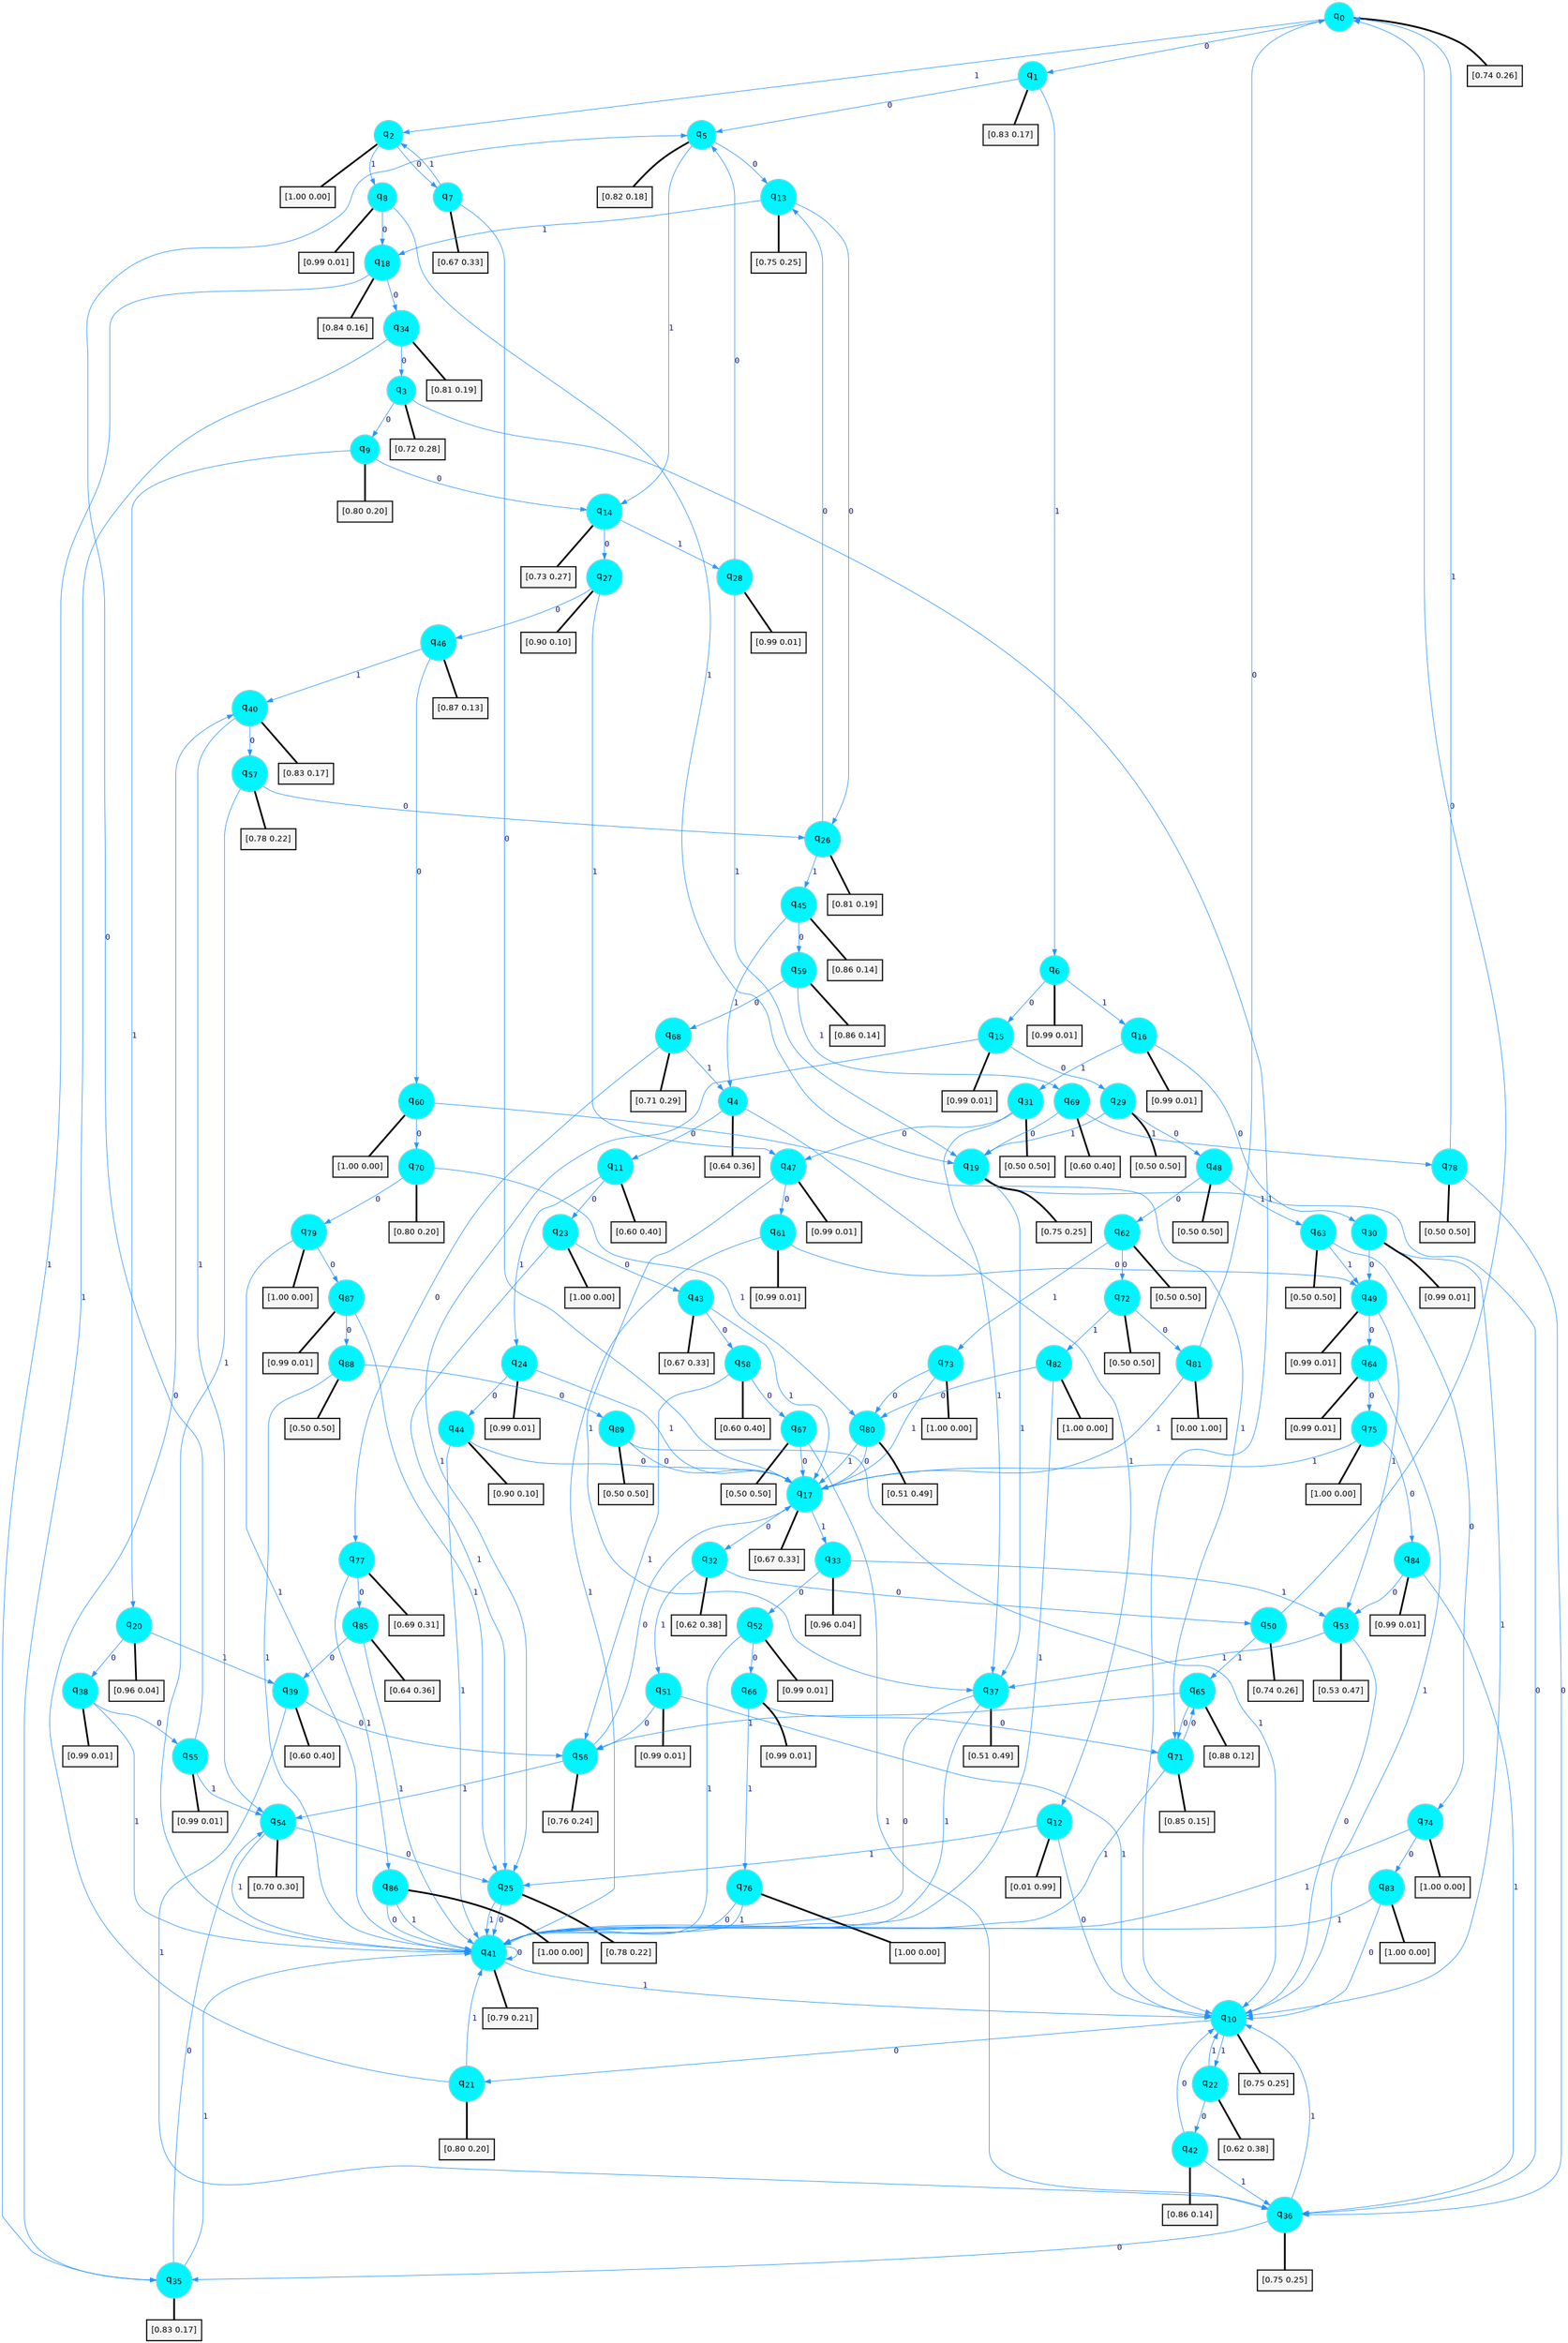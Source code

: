 digraph G {
graph [
bgcolor=transparent, dpi=300, rankdir=TD, size="40,25"];
node [
color=gray, fillcolor=turquoise1, fontcolor=black, fontname=Helvetica, fontsize=16, fontweight=bold, shape=circle, style=filled];
edge [
arrowsize=1, color=dodgerblue1, fontcolor=midnightblue, fontname=courier, fontweight=bold, penwidth=1, style=solid, weight=20];
0[label=<q<SUB>0</SUB>>];
1[label=<q<SUB>1</SUB>>];
2[label=<q<SUB>2</SUB>>];
3[label=<q<SUB>3</SUB>>];
4[label=<q<SUB>4</SUB>>];
5[label=<q<SUB>5</SUB>>];
6[label=<q<SUB>6</SUB>>];
7[label=<q<SUB>7</SUB>>];
8[label=<q<SUB>8</SUB>>];
9[label=<q<SUB>9</SUB>>];
10[label=<q<SUB>10</SUB>>];
11[label=<q<SUB>11</SUB>>];
12[label=<q<SUB>12</SUB>>];
13[label=<q<SUB>13</SUB>>];
14[label=<q<SUB>14</SUB>>];
15[label=<q<SUB>15</SUB>>];
16[label=<q<SUB>16</SUB>>];
17[label=<q<SUB>17</SUB>>];
18[label=<q<SUB>18</SUB>>];
19[label=<q<SUB>19</SUB>>];
20[label=<q<SUB>20</SUB>>];
21[label=<q<SUB>21</SUB>>];
22[label=<q<SUB>22</SUB>>];
23[label=<q<SUB>23</SUB>>];
24[label=<q<SUB>24</SUB>>];
25[label=<q<SUB>25</SUB>>];
26[label=<q<SUB>26</SUB>>];
27[label=<q<SUB>27</SUB>>];
28[label=<q<SUB>28</SUB>>];
29[label=<q<SUB>29</SUB>>];
30[label=<q<SUB>30</SUB>>];
31[label=<q<SUB>31</SUB>>];
32[label=<q<SUB>32</SUB>>];
33[label=<q<SUB>33</SUB>>];
34[label=<q<SUB>34</SUB>>];
35[label=<q<SUB>35</SUB>>];
36[label=<q<SUB>36</SUB>>];
37[label=<q<SUB>37</SUB>>];
38[label=<q<SUB>38</SUB>>];
39[label=<q<SUB>39</SUB>>];
40[label=<q<SUB>40</SUB>>];
41[label=<q<SUB>41</SUB>>];
42[label=<q<SUB>42</SUB>>];
43[label=<q<SUB>43</SUB>>];
44[label=<q<SUB>44</SUB>>];
45[label=<q<SUB>45</SUB>>];
46[label=<q<SUB>46</SUB>>];
47[label=<q<SUB>47</SUB>>];
48[label=<q<SUB>48</SUB>>];
49[label=<q<SUB>49</SUB>>];
50[label=<q<SUB>50</SUB>>];
51[label=<q<SUB>51</SUB>>];
52[label=<q<SUB>52</SUB>>];
53[label=<q<SUB>53</SUB>>];
54[label=<q<SUB>54</SUB>>];
55[label=<q<SUB>55</SUB>>];
56[label=<q<SUB>56</SUB>>];
57[label=<q<SUB>57</SUB>>];
58[label=<q<SUB>58</SUB>>];
59[label=<q<SUB>59</SUB>>];
60[label=<q<SUB>60</SUB>>];
61[label=<q<SUB>61</SUB>>];
62[label=<q<SUB>62</SUB>>];
63[label=<q<SUB>63</SUB>>];
64[label=<q<SUB>64</SUB>>];
65[label=<q<SUB>65</SUB>>];
66[label=<q<SUB>66</SUB>>];
67[label=<q<SUB>67</SUB>>];
68[label=<q<SUB>68</SUB>>];
69[label=<q<SUB>69</SUB>>];
70[label=<q<SUB>70</SUB>>];
71[label=<q<SUB>71</SUB>>];
72[label=<q<SUB>72</SUB>>];
73[label=<q<SUB>73</SUB>>];
74[label=<q<SUB>74</SUB>>];
75[label=<q<SUB>75</SUB>>];
76[label=<q<SUB>76</SUB>>];
77[label=<q<SUB>77</SUB>>];
78[label=<q<SUB>78</SUB>>];
79[label=<q<SUB>79</SUB>>];
80[label=<q<SUB>80</SUB>>];
81[label=<q<SUB>81</SUB>>];
82[label=<q<SUB>82</SUB>>];
83[label=<q<SUB>83</SUB>>];
84[label=<q<SUB>84</SUB>>];
85[label=<q<SUB>85</SUB>>];
86[label=<q<SUB>86</SUB>>];
87[label=<q<SUB>87</SUB>>];
88[label=<q<SUB>88</SUB>>];
89[label=<q<SUB>89</SUB>>];
90[label="[0.74 0.26]", shape=box,fontcolor=black, fontname=Helvetica, fontsize=14, penwidth=2, fillcolor=whitesmoke,color=black];
91[label="[0.83 0.17]", shape=box,fontcolor=black, fontname=Helvetica, fontsize=14, penwidth=2, fillcolor=whitesmoke,color=black];
92[label="[1.00 0.00]", shape=box,fontcolor=black, fontname=Helvetica, fontsize=14, penwidth=2, fillcolor=whitesmoke,color=black];
93[label="[0.72 0.28]", shape=box,fontcolor=black, fontname=Helvetica, fontsize=14, penwidth=2, fillcolor=whitesmoke,color=black];
94[label="[0.64 0.36]", shape=box,fontcolor=black, fontname=Helvetica, fontsize=14, penwidth=2, fillcolor=whitesmoke,color=black];
95[label="[0.82 0.18]", shape=box,fontcolor=black, fontname=Helvetica, fontsize=14, penwidth=2, fillcolor=whitesmoke,color=black];
96[label="[0.99 0.01]", shape=box,fontcolor=black, fontname=Helvetica, fontsize=14, penwidth=2, fillcolor=whitesmoke,color=black];
97[label="[0.67 0.33]", shape=box,fontcolor=black, fontname=Helvetica, fontsize=14, penwidth=2, fillcolor=whitesmoke,color=black];
98[label="[0.99 0.01]", shape=box,fontcolor=black, fontname=Helvetica, fontsize=14, penwidth=2, fillcolor=whitesmoke,color=black];
99[label="[0.80 0.20]", shape=box,fontcolor=black, fontname=Helvetica, fontsize=14, penwidth=2, fillcolor=whitesmoke,color=black];
100[label="[0.75 0.25]", shape=box,fontcolor=black, fontname=Helvetica, fontsize=14, penwidth=2, fillcolor=whitesmoke,color=black];
101[label="[0.60 0.40]", shape=box,fontcolor=black, fontname=Helvetica, fontsize=14, penwidth=2, fillcolor=whitesmoke,color=black];
102[label="[0.01 0.99]", shape=box,fontcolor=black, fontname=Helvetica, fontsize=14, penwidth=2, fillcolor=whitesmoke,color=black];
103[label="[0.75 0.25]", shape=box,fontcolor=black, fontname=Helvetica, fontsize=14, penwidth=2, fillcolor=whitesmoke,color=black];
104[label="[0.73 0.27]", shape=box,fontcolor=black, fontname=Helvetica, fontsize=14, penwidth=2, fillcolor=whitesmoke,color=black];
105[label="[0.99 0.01]", shape=box,fontcolor=black, fontname=Helvetica, fontsize=14, penwidth=2, fillcolor=whitesmoke,color=black];
106[label="[0.99 0.01]", shape=box,fontcolor=black, fontname=Helvetica, fontsize=14, penwidth=2, fillcolor=whitesmoke,color=black];
107[label="[0.67 0.33]", shape=box,fontcolor=black, fontname=Helvetica, fontsize=14, penwidth=2, fillcolor=whitesmoke,color=black];
108[label="[0.84 0.16]", shape=box,fontcolor=black, fontname=Helvetica, fontsize=14, penwidth=2, fillcolor=whitesmoke,color=black];
109[label="[0.75 0.25]", shape=box,fontcolor=black, fontname=Helvetica, fontsize=14, penwidth=2, fillcolor=whitesmoke,color=black];
110[label="[0.96 0.04]", shape=box,fontcolor=black, fontname=Helvetica, fontsize=14, penwidth=2, fillcolor=whitesmoke,color=black];
111[label="[0.80 0.20]", shape=box,fontcolor=black, fontname=Helvetica, fontsize=14, penwidth=2, fillcolor=whitesmoke,color=black];
112[label="[0.62 0.38]", shape=box,fontcolor=black, fontname=Helvetica, fontsize=14, penwidth=2, fillcolor=whitesmoke,color=black];
113[label="[1.00 0.00]", shape=box,fontcolor=black, fontname=Helvetica, fontsize=14, penwidth=2, fillcolor=whitesmoke,color=black];
114[label="[0.99 0.01]", shape=box,fontcolor=black, fontname=Helvetica, fontsize=14, penwidth=2, fillcolor=whitesmoke,color=black];
115[label="[0.78 0.22]", shape=box,fontcolor=black, fontname=Helvetica, fontsize=14, penwidth=2, fillcolor=whitesmoke,color=black];
116[label="[0.81 0.19]", shape=box,fontcolor=black, fontname=Helvetica, fontsize=14, penwidth=2, fillcolor=whitesmoke,color=black];
117[label="[0.90 0.10]", shape=box,fontcolor=black, fontname=Helvetica, fontsize=14, penwidth=2, fillcolor=whitesmoke,color=black];
118[label="[0.99 0.01]", shape=box,fontcolor=black, fontname=Helvetica, fontsize=14, penwidth=2, fillcolor=whitesmoke,color=black];
119[label="[0.50 0.50]", shape=box,fontcolor=black, fontname=Helvetica, fontsize=14, penwidth=2, fillcolor=whitesmoke,color=black];
120[label="[0.99 0.01]", shape=box,fontcolor=black, fontname=Helvetica, fontsize=14, penwidth=2, fillcolor=whitesmoke,color=black];
121[label="[0.50 0.50]", shape=box,fontcolor=black, fontname=Helvetica, fontsize=14, penwidth=2, fillcolor=whitesmoke,color=black];
122[label="[0.62 0.38]", shape=box,fontcolor=black, fontname=Helvetica, fontsize=14, penwidth=2, fillcolor=whitesmoke,color=black];
123[label="[0.96 0.04]", shape=box,fontcolor=black, fontname=Helvetica, fontsize=14, penwidth=2, fillcolor=whitesmoke,color=black];
124[label="[0.81 0.19]", shape=box,fontcolor=black, fontname=Helvetica, fontsize=14, penwidth=2, fillcolor=whitesmoke,color=black];
125[label="[0.83 0.17]", shape=box,fontcolor=black, fontname=Helvetica, fontsize=14, penwidth=2, fillcolor=whitesmoke,color=black];
126[label="[0.75 0.25]", shape=box,fontcolor=black, fontname=Helvetica, fontsize=14, penwidth=2, fillcolor=whitesmoke,color=black];
127[label="[0.51 0.49]", shape=box,fontcolor=black, fontname=Helvetica, fontsize=14, penwidth=2, fillcolor=whitesmoke,color=black];
128[label="[0.99 0.01]", shape=box,fontcolor=black, fontname=Helvetica, fontsize=14, penwidth=2, fillcolor=whitesmoke,color=black];
129[label="[0.60 0.40]", shape=box,fontcolor=black, fontname=Helvetica, fontsize=14, penwidth=2, fillcolor=whitesmoke,color=black];
130[label="[0.83 0.17]", shape=box,fontcolor=black, fontname=Helvetica, fontsize=14, penwidth=2, fillcolor=whitesmoke,color=black];
131[label="[0.79 0.21]", shape=box,fontcolor=black, fontname=Helvetica, fontsize=14, penwidth=2, fillcolor=whitesmoke,color=black];
132[label="[0.86 0.14]", shape=box,fontcolor=black, fontname=Helvetica, fontsize=14, penwidth=2, fillcolor=whitesmoke,color=black];
133[label="[0.67 0.33]", shape=box,fontcolor=black, fontname=Helvetica, fontsize=14, penwidth=2, fillcolor=whitesmoke,color=black];
134[label="[0.90 0.10]", shape=box,fontcolor=black, fontname=Helvetica, fontsize=14, penwidth=2, fillcolor=whitesmoke,color=black];
135[label="[0.86 0.14]", shape=box,fontcolor=black, fontname=Helvetica, fontsize=14, penwidth=2, fillcolor=whitesmoke,color=black];
136[label="[0.87 0.13]", shape=box,fontcolor=black, fontname=Helvetica, fontsize=14, penwidth=2, fillcolor=whitesmoke,color=black];
137[label="[0.99 0.01]", shape=box,fontcolor=black, fontname=Helvetica, fontsize=14, penwidth=2, fillcolor=whitesmoke,color=black];
138[label="[0.50 0.50]", shape=box,fontcolor=black, fontname=Helvetica, fontsize=14, penwidth=2, fillcolor=whitesmoke,color=black];
139[label="[0.99 0.01]", shape=box,fontcolor=black, fontname=Helvetica, fontsize=14, penwidth=2, fillcolor=whitesmoke,color=black];
140[label="[0.74 0.26]", shape=box,fontcolor=black, fontname=Helvetica, fontsize=14, penwidth=2, fillcolor=whitesmoke,color=black];
141[label="[0.99 0.01]", shape=box,fontcolor=black, fontname=Helvetica, fontsize=14, penwidth=2, fillcolor=whitesmoke,color=black];
142[label="[0.99 0.01]", shape=box,fontcolor=black, fontname=Helvetica, fontsize=14, penwidth=2, fillcolor=whitesmoke,color=black];
143[label="[0.53 0.47]", shape=box,fontcolor=black, fontname=Helvetica, fontsize=14, penwidth=2, fillcolor=whitesmoke,color=black];
144[label="[0.70 0.30]", shape=box,fontcolor=black, fontname=Helvetica, fontsize=14, penwidth=2, fillcolor=whitesmoke,color=black];
145[label="[0.99 0.01]", shape=box,fontcolor=black, fontname=Helvetica, fontsize=14, penwidth=2, fillcolor=whitesmoke,color=black];
146[label="[0.76 0.24]", shape=box,fontcolor=black, fontname=Helvetica, fontsize=14, penwidth=2, fillcolor=whitesmoke,color=black];
147[label="[0.78 0.22]", shape=box,fontcolor=black, fontname=Helvetica, fontsize=14, penwidth=2, fillcolor=whitesmoke,color=black];
148[label="[0.60 0.40]", shape=box,fontcolor=black, fontname=Helvetica, fontsize=14, penwidth=2, fillcolor=whitesmoke,color=black];
149[label="[0.86 0.14]", shape=box,fontcolor=black, fontname=Helvetica, fontsize=14, penwidth=2, fillcolor=whitesmoke,color=black];
150[label="[1.00 0.00]", shape=box,fontcolor=black, fontname=Helvetica, fontsize=14, penwidth=2, fillcolor=whitesmoke,color=black];
151[label="[0.99 0.01]", shape=box,fontcolor=black, fontname=Helvetica, fontsize=14, penwidth=2, fillcolor=whitesmoke,color=black];
152[label="[0.50 0.50]", shape=box,fontcolor=black, fontname=Helvetica, fontsize=14, penwidth=2, fillcolor=whitesmoke,color=black];
153[label="[0.50 0.50]", shape=box,fontcolor=black, fontname=Helvetica, fontsize=14, penwidth=2, fillcolor=whitesmoke,color=black];
154[label="[0.99 0.01]", shape=box,fontcolor=black, fontname=Helvetica, fontsize=14, penwidth=2, fillcolor=whitesmoke,color=black];
155[label="[0.88 0.12]", shape=box,fontcolor=black, fontname=Helvetica, fontsize=14, penwidth=2, fillcolor=whitesmoke,color=black];
156[label="[0.99 0.01]", shape=box,fontcolor=black, fontname=Helvetica, fontsize=14, penwidth=2, fillcolor=whitesmoke,color=black];
157[label="[0.50 0.50]", shape=box,fontcolor=black, fontname=Helvetica, fontsize=14, penwidth=2, fillcolor=whitesmoke,color=black];
158[label="[0.71 0.29]", shape=box,fontcolor=black, fontname=Helvetica, fontsize=14, penwidth=2, fillcolor=whitesmoke,color=black];
159[label="[0.60 0.40]", shape=box,fontcolor=black, fontname=Helvetica, fontsize=14, penwidth=2, fillcolor=whitesmoke,color=black];
160[label="[0.80 0.20]", shape=box,fontcolor=black, fontname=Helvetica, fontsize=14, penwidth=2, fillcolor=whitesmoke,color=black];
161[label="[0.85 0.15]", shape=box,fontcolor=black, fontname=Helvetica, fontsize=14, penwidth=2, fillcolor=whitesmoke,color=black];
162[label="[0.50 0.50]", shape=box,fontcolor=black, fontname=Helvetica, fontsize=14, penwidth=2, fillcolor=whitesmoke,color=black];
163[label="[1.00 0.00]", shape=box,fontcolor=black, fontname=Helvetica, fontsize=14, penwidth=2, fillcolor=whitesmoke,color=black];
164[label="[1.00 0.00]", shape=box,fontcolor=black, fontname=Helvetica, fontsize=14, penwidth=2, fillcolor=whitesmoke,color=black];
165[label="[1.00 0.00]", shape=box,fontcolor=black, fontname=Helvetica, fontsize=14, penwidth=2, fillcolor=whitesmoke,color=black];
166[label="[1.00 0.00]", shape=box,fontcolor=black, fontname=Helvetica, fontsize=14, penwidth=2, fillcolor=whitesmoke,color=black];
167[label="[0.69 0.31]", shape=box,fontcolor=black, fontname=Helvetica, fontsize=14, penwidth=2, fillcolor=whitesmoke,color=black];
168[label="[0.50 0.50]", shape=box,fontcolor=black, fontname=Helvetica, fontsize=14, penwidth=2, fillcolor=whitesmoke,color=black];
169[label="[1.00 0.00]", shape=box,fontcolor=black, fontname=Helvetica, fontsize=14, penwidth=2, fillcolor=whitesmoke,color=black];
170[label="[0.51 0.49]", shape=box,fontcolor=black, fontname=Helvetica, fontsize=14, penwidth=2, fillcolor=whitesmoke,color=black];
171[label="[0.00 1.00]", shape=box,fontcolor=black, fontname=Helvetica, fontsize=14, penwidth=2, fillcolor=whitesmoke,color=black];
172[label="[1.00 0.00]", shape=box,fontcolor=black, fontname=Helvetica, fontsize=14, penwidth=2, fillcolor=whitesmoke,color=black];
173[label="[1.00 0.00]", shape=box,fontcolor=black, fontname=Helvetica, fontsize=14, penwidth=2, fillcolor=whitesmoke,color=black];
174[label="[0.99 0.01]", shape=box,fontcolor=black, fontname=Helvetica, fontsize=14, penwidth=2, fillcolor=whitesmoke,color=black];
175[label="[0.64 0.36]", shape=box,fontcolor=black, fontname=Helvetica, fontsize=14, penwidth=2, fillcolor=whitesmoke,color=black];
176[label="[1.00 0.00]", shape=box,fontcolor=black, fontname=Helvetica, fontsize=14, penwidth=2, fillcolor=whitesmoke,color=black];
177[label="[0.99 0.01]", shape=box,fontcolor=black, fontname=Helvetica, fontsize=14, penwidth=2, fillcolor=whitesmoke,color=black];
178[label="[0.50 0.50]", shape=box,fontcolor=black, fontname=Helvetica, fontsize=14, penwidth=2, fillcolor=whitesmoke,color=black];
179[label="[0.50 0.50]", shape=box,fontcolor=black, fontname=Helvetica, fontsize=14, penwidth=2, fillcolor=whitesmoke,color=black];
0->1 [label=0];
0->2 [label=1];
0->90 [arrowhead=none, penwidth=3,color=black];
1->5 [label=0];
1->6 [label=1];
1->91 [arrowhead=none, penwidth=3,color=black];
2->7 [label=0];
2->8 [label=1];
2->92 [arrowhead=none, penwidth=3,color=black];
3->9 [label=0];
3->10 [label=1];
3->93 [arrowhead=none, penwidth=3,color=black];
4->11 [label=0];
4->12 [label=1];
4->94 [arrowhead=none, penwidth=3,color=black];
5->13 [label=0];
5->14 [label=1];
5->95 [arrowhead=none, penwidth=3,color=black];
6->15 [label=0];
6->16 [label=1];
6->96 [arrowhead=none, penwidth=3,color=black];
7->17 [label=0];
7->2 [label=1];
7->97 [arrowhead=none, penwidth=3,color=black];
8->18 [label=0];
8->19 [label=1];
8->98 [arrowhead=none, penwidth=3,color=black];
9->14 [label=0];
9->20 [label=1];
9->99 [arrowhead=none, penwidth=3,color=black];
10->21 [label=0];
10->22 [label=1];
10->100 [arrowhead=none, penwidth=3,color=black];
11->23 [label=0];
11->24 [label=1];
11->101 [arrowhead=none, penwidth=3,color=black];
12->10 [label=0];
12->25 [label=1];
12->102 [arrowhead=none, penwidth=3,color=black];
13->26 [label=0];
13->18 [label=1];
13->103 [arrowhead=none, penwidth=3,color=black];
14->27 [label=0];
14->28 [label=1];
14->104 [arrowhead=none, penwidth=3,color=black];
15->29 [label=0];
15->25 [label=1];
15->105 [arrowhead=none, penwidth=3,color=black];
16->30 [label=0];
16->31 [label=1];
16->106 [arrowhead=none, penwidth=3,color=black];
17->32 [label=0];
17->33 [label=1];
17->107 [arrowhead=none, penwidth=3,color=black];
18->34 [label=0];
18->35 [label=1];
18->108 [arrowhead=none, penwidth=3,color=black];
19->36 [label=0];
19->37 [label=1];
19->109 [arrowhead=none, penwidth=3,color=black];
20->38 [label=0];
20->39 [label=1];
20->110 [arrowhead=none, penwidth=3,color=black];
21->40 [label=0];
21->41 [label=1];
21->111 [arrowhead=none, penwidth=3,color=black];
22->42 [label=0];
22->10 [label=1];
22->112 [arrowhead=none, penwidth=3,color=black];
23->43 [label=0];
23->25 [label=1];
23->113 [arrowhead=none, penwidth=3,color=black];
24->44 [label=0];
24->17 [label=1];
24->114 [arrowhead=none, penwidth=3,color=black];
25->41 [label=0];
25->41 [label=1];
25->115 [arrowhead=none, penwidth=3,color=black];
26->13 [label=0];
26->45 [label=1];
26->116 [arrowhead=none, penwidth=3,color=black];
27->46 [label=0];
27->47 [label=1];
27->117 [arrowhead=none, penwidth=3,color=black];
28->5 [label=0];
28->19 [label=1];
28->118 [arrowhead=none, penwidth=3,color=black];
29->48 [label=0];
29->19 [label=1];
29->119 [arrowhead=none, penwidth=3,color=black];
30->49 [label=0];
30->10 [label=1];
30->120 [arrowhead=none, penwidth=3,color=black];
31->47 [label=0];
31->37 [label=1];
31->121 [arrowhead=none, penwidth=3,color=black];
32->50 [label=0];
32->51 [label=1];
32->122 [arrowhead=none, penwidth=3,color=black];
33->52 [label=0];
33->53 [label=1];
33->123 [arrowhead=none, penwidth=3,color=black];
34->3 [label=0];
34->35 [label=1];
34->124 [arrowhead=none, penwidth=3,color=black];
35->54 [label=0];
35->41 [label=1];
35->125 [arrowhead=none, penwidth=3,color=black];
36->35 [label=0];
36->10 [label=1];
36->126 [arrowhead=none, penwidth=3,color=black];
37->41 [label=0];
37->41 [label=1];
37->127 [arrowhead=none, penwidth=3,color=black];
38->55 [label=0];
38->41 [label=1];
38->128 [arrowhead=none, penwidth=3,color=black];
39->56 [label=0];
39->36 [label=1];
39->129 [arrowhead=none, penwidth=3,color=black];
40->57 [label=0];
40->54 [label=1];
40->130 [arrowhead=none, penwidth=3,color=black];
41->41 [label=0];
41->10 [label=1];
41->131 [arrowhead=none, penwidth=3,color=black];
42->10 [label=0];
42->36 [label=1];
42->132 [arrowhead=none, penwidth=3,color=black];
43->58 [label=0];
43->17 [label=1];
43->133 [arrowhead=none, penwidth=3,color=black];
44->17 [label=0];
44->41 [label=1];
44->134 [arrowhead=none, penwidth=3,color=black];
45->59 [label=0];
45->4 [label=1];
45->135 [arrowhead=none, penwidth=3,color=black];
46->60 [label=0];
46->40 [label=1];
46->136 [arrowhead=none, penwidth=3,color=black];
47->61 [label=0];
47->37 [label=1];
47->137 [arrowhead=none, penwidth=3,color=black];
48->62 [label=0];
48->63 [label=1];
48->138 [arrowhead=none, penwidth=3,color=black];
49->64 [label=0];
49->53 [label=1];
49->139 [arrowhead=none, penwidth=3,color=black];
50->0 [label=0];
50->65 [label=1];
50->140 [arrowhead=none, penwidth=3,color=black];
51->56 [label=0];
51->10 [label=1];
51->141 [arrowhead=none, penwidth=3,color=black];
52->66 [label=0];
52->41 [label=1];
52->142 [arrowhead=none, penwidth=3,color=black];
53->10 [label=0];
53->37 [label=1];
53->143 [arrowhead=none, penwidth=3,color=black];
54->25 [label=0];
54->41 [label=1];
54->144 [arrowhead=none, penwidth=3,color=black];
55->5 [label=0];
55->54 [label=1];
55->145 [arrowhead=none, penwidth=3,color=black];
56->17 [label=0];
56->54 [label=1];
56->146 [arrowhead=none, penwidth=3,color=black];
57->26 [label=0];
57->41 [label=1];
57->147 [arrowhead=none, penwidth=3,color=black];
58->67 [label=0];
58->56 [label=1];
58->148 [arrowhead=none, penwidth=3,color=black];
59->68 [label=0];
59->69 [label=1];
59->149 [arrowhead=none, penwidth=3,color=black];
60->70 [label=0];
60->71 [label=1];
60->150 [arrowhead=none, penwidth=3,color=black];
61->49 [label=0];
61->41 [label=1];
61->151 [arrowhead=none, penwidth=3,color=black];
62->72 [label=0];
62->73 [label=1];
62->152 [arrowhead=none, penwidth=3,color=black];
63->74 [label=0];
63->49 [label=1];
63->153 [arrowhead=none, penwidth=3,color=black];
64->75 [label=0];
64->10 [label=1];
64->154 [arrowhead=none, penwidth=3,color=black];
65->71 [label=0];
65->56 [label=1];
65->155 [arrowhead=none, penwidth=3,color=black];
66->71 [label=0];
66->76 [label=1];
66->156 [arrowhead=none, penwidth=3,color=black];
67->17 [label=0];
67->36 [label=1];
67->157 [arrowhead=none, penwidth=3,color=black];
68->77 [label=0];
68->4 [label=1];
68->158 [arrowhead=none, penwidth=3,color=black];
69->19 [label=0];
69->78 [label=1];
69->159 [arrowhead=none, penwidth=3,color=black];
70->79 [label=0];
70->80 [label=1];
70->160 [arrowhead=none, penwidth=3,color=black];
71->65 [label=0];
71->41 [label=1];
71->161 [arrowhead=none, penwidth=3,color=black];
72->81 [label=0];
72->82 [label=1];
72->162 [arrowhead=none, penwidth=3,color=black];
73->80 [label=0];
73->17 [label=1];
73->163 [arrowhead=none, penwidth=3,color=black];
74->83 [label=0];
74->41 [label=1];
74->164 [arrowhead=none, penwidth=3,color=black];
75->84 [label=0];
75->17 [label=1];
75->165 [arrowhead=none, penwidth=3,color=black];
76->41 [label=0];
76->41 [label=1];
76->166 [arrowhead=none, penwidth=3,color=black];
77->85 [label=0];
77->86 [label=1];
77->167 [arrowhead=none, penwidth=3,color=black];
78->36 [label=0];
78->0 [label=1];
78->168 [arrowhead=none, penwidth=3,color=black];
79->87 [label=0];
79->41 [label=1];
79->169 [arrowhead=none, penwidth=3,color=black];
80->17 [label=0];
80->17 [label=1];
80->170 [arrowhead=none, penwidth=3,color=black];
81->0 [label=0];
81->17 [label=1];
81->171 [arrowhead=none, penwidth=3,color=black];
82->80 [label=0];
82->41 [label=1];
82->172 [arrowhead=none, penwidth=3,color=black];
83->10 [label=0];
83->41 [label=1];
83->173 [arrowhead=none, penwidth=3,color=black];
84->53 [label=0];
84->36 [label=1];
84->174 [arrowhead=none, penwidth=3,color=black];
85->39 [label=0];
85->41 [label=1];
85->175 [arrowhead=none, penwidth=3,color=black];
86->41 [label=0];
86->41 [label=1];
86->176 [arrowhead=none, penwidth=3,color=black];
87->88 [label=0];
87->25 [label=1];
87->177 [arrowhead=none, penwidth=3,color=black];
88->89 [label=0];
88->41 [label=1];
88->178 [arrowhead=none, penwidth=3,color=black];
89->17 [label=0];
89->10 [label=1];
89->179 [arrowhead=none, penwidth=3,color=black];
}
